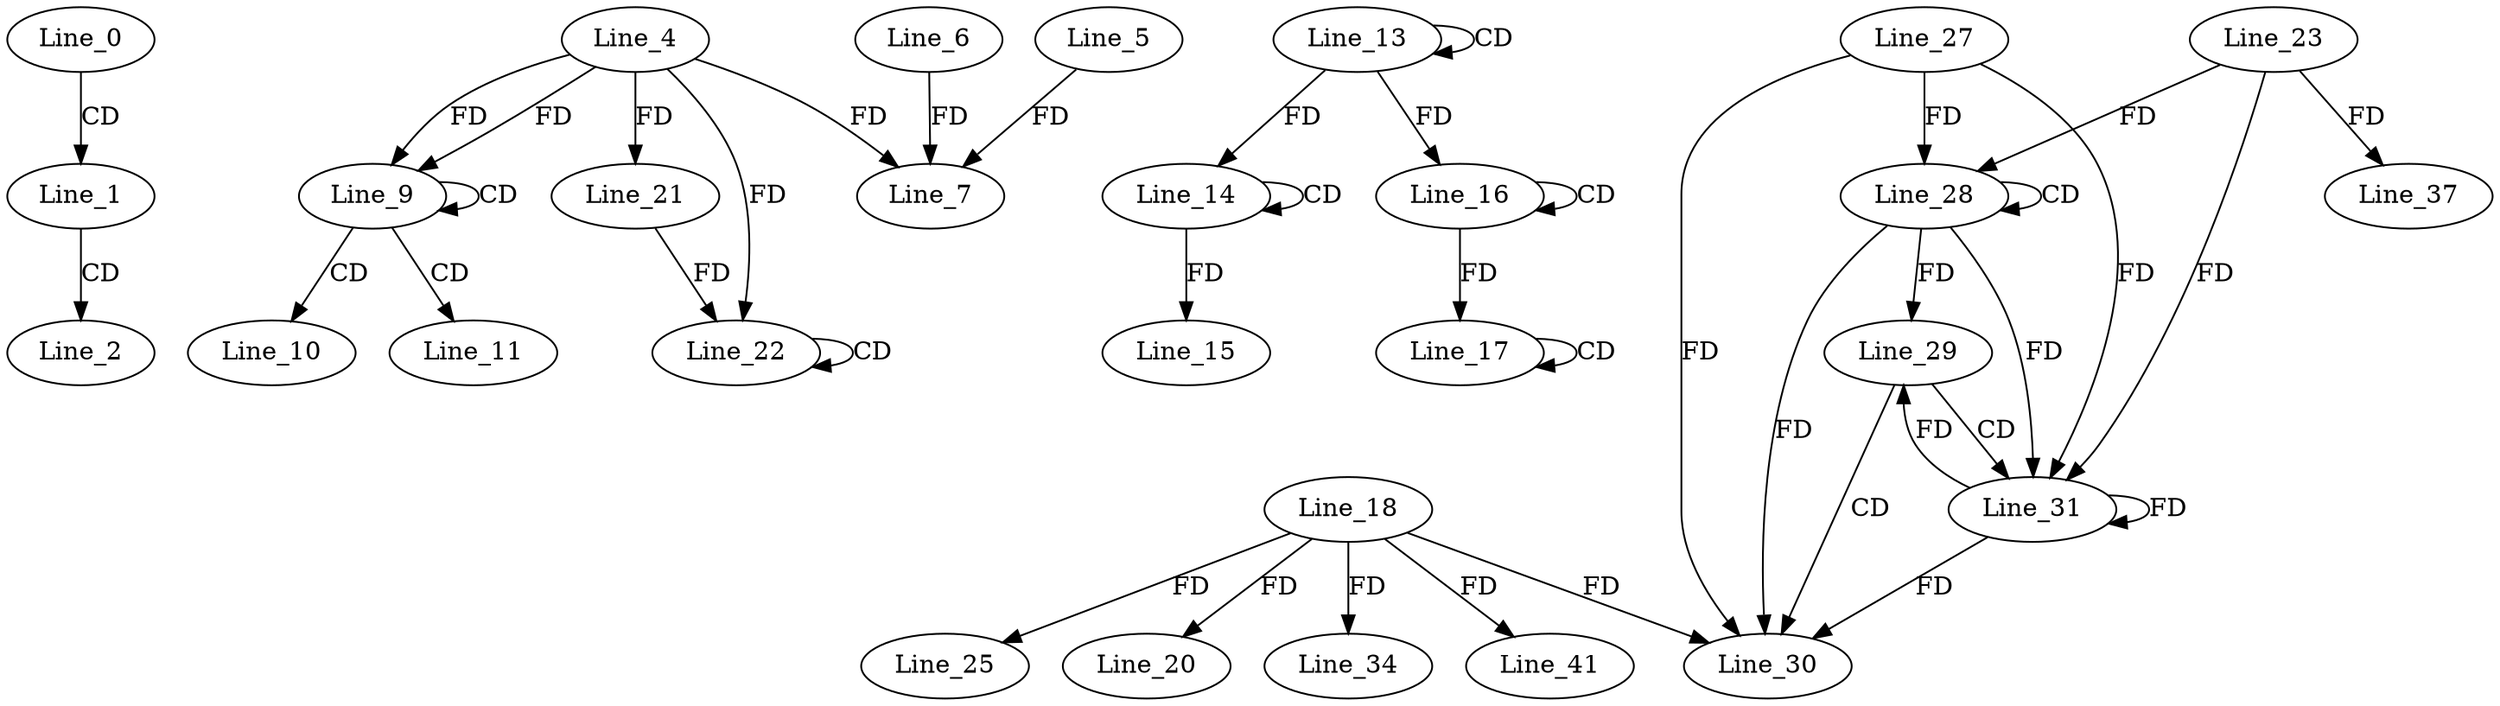 digraph G {
  Line_0;
  Line_1;
  Line_2;
  Line_4;
  Line_7;
  Line_6;
  Line_7;
  Line_5;
  Line_9;
  Line_9;
  Line_10;
  Line_11;
  Line_13;
  Line_13;
  Line_14;
  Line_14;
  Line_15;
  Line_16;
  Line_16;
  Line_17;
  Line_17;
  Line_18;
  Line_20;
  Line_21;
  Line_22;
  Line_22;
  Line_21;
  Line_25;
  Line_28;
  Line_28;
  Line_23;
  Line_27;
  Line_29;
  Line_30;
  Line_31;
  Line_31;
  Line_34;
  Line_37;
  Line_41;
  Line_0 -> Line_1 [ label="CD" ];
  Line_1 -> Line_2 [ label="CD" ];
  Line_4 -> Line_7 [ label="FD" ];
  Line_6 -> Line_7 [ label="FD" ];
  Line_5 -> Line_7 [ label="FD" ];
  Line_4 -> Line_9 [ label="FD" ];
  Line_9 -> Line_9 [ label="CD" ];
  Line_4 -> Line_9 [ label="FD" ];
  Line_9 -> Line_10 [ label="CD" ];
  Line_9 -> Line_11 [ label="CD" ];
  Line_13 -> Line_13 [ label="CD" ];
  Line_14 -> Line_14 [ label="CD" ];
  Line_13 -> Line_14 [ label="FD" ];
  Line_14 -> Line_15 [ label="FD" ];
  Line_16 -> Line_16 [ label="CD" ];
  Line_13 -> Line_16 [ label="FD" ];
  Line_17 -> Line_17 [ label="CD" ];
  Line_16 -> Line_17 [ label="FD" ];
  Line_18 -> Line_20 [ label="FD" ];
  Line_4 -> Line_21 [ label="FD" ];
  Line_22 -> Line_22 [ label="CD" ];
  Line_4 -> Line_22 [ label="FD" ];
  Line_21 -> Line_22 [ label="FD" ];
  Line_18 -> Line_25 [ label="FD" ];
  Line_28 -> Line_28 [ label="CD" ];
  Line_23 -> Line_28 [ label="FD" ];
  Line_27 -> Line_28 [ label="FD" ];
  Line_28 -> Line_29 [ label="FD" ];
  Line_29 -> Line_30 [ label="CD" ];
  Line_18 -> Line_30 [ label="FD" ];
  Line_27 -> Line_30 [ label="FD" ];
  Line_28 -> Line_30 [ label="FD" ];
  Line_29 -> Line_31 [ label="CD" ];
  Line_31 -> Line_31 [ label="FD" ];
  Line_28 -> Line_31 [ label="FD" ];
  Line_23 -> Line_31 [ label="FD" ];
  Line_27 -> Line_31 [ label="FD" ];
  Line_18 -> Line_34 [ label="FD" ];
  Line_23 -> Line_37 [ label="FD" ];
  Line_18 -> Line_41 [ label="FD" ];
  Line_31 -> Line_29 [ label="FD" ];
  Line_31 -> Line_30 [ label="FD" ];
}
